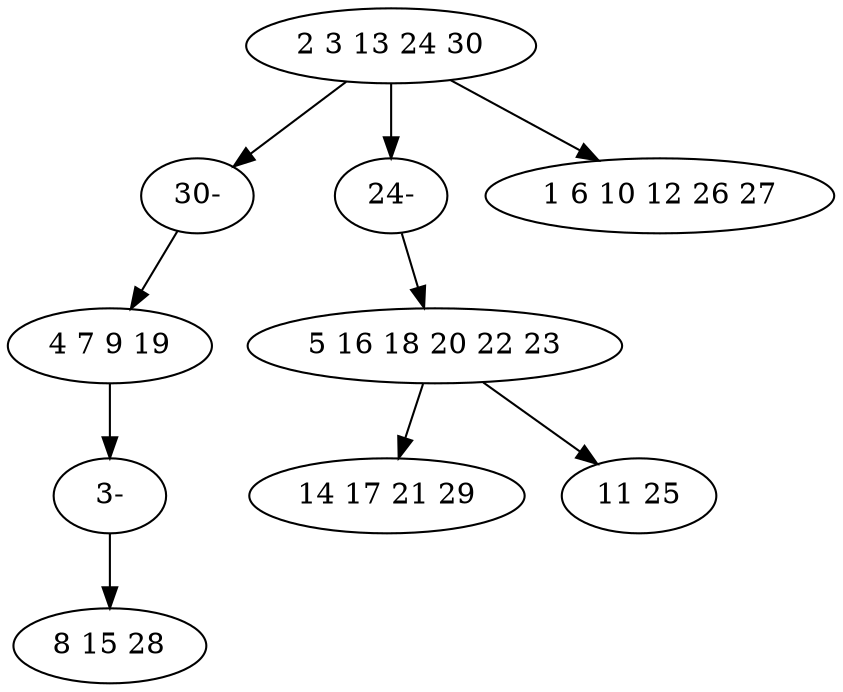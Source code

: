 digraph true_tree {
	"0" -> "8"
	"0" -> "9"
	"2" -> "3"
	"0" -> "4"
	"2" -> "5"
	"1" -> "7"
	"7" -> "6"
	"8" -> "1"
	"9" -> "2"
	"0" [label="2 3 13 24 30"];
	"1" [label="4 7 9 19"];
	"2" [label="5 16 18 20 22 23"];
	"3" [label="14 17 21 29"];
	"4" [label="1 6 10 12 26 27"];
	"5" [label="11 25"];
	"6" [label="8 15 28"];
	"7" [label="3-"];
	"8" [label="30-"];
	"9" [label="24-"];
}
